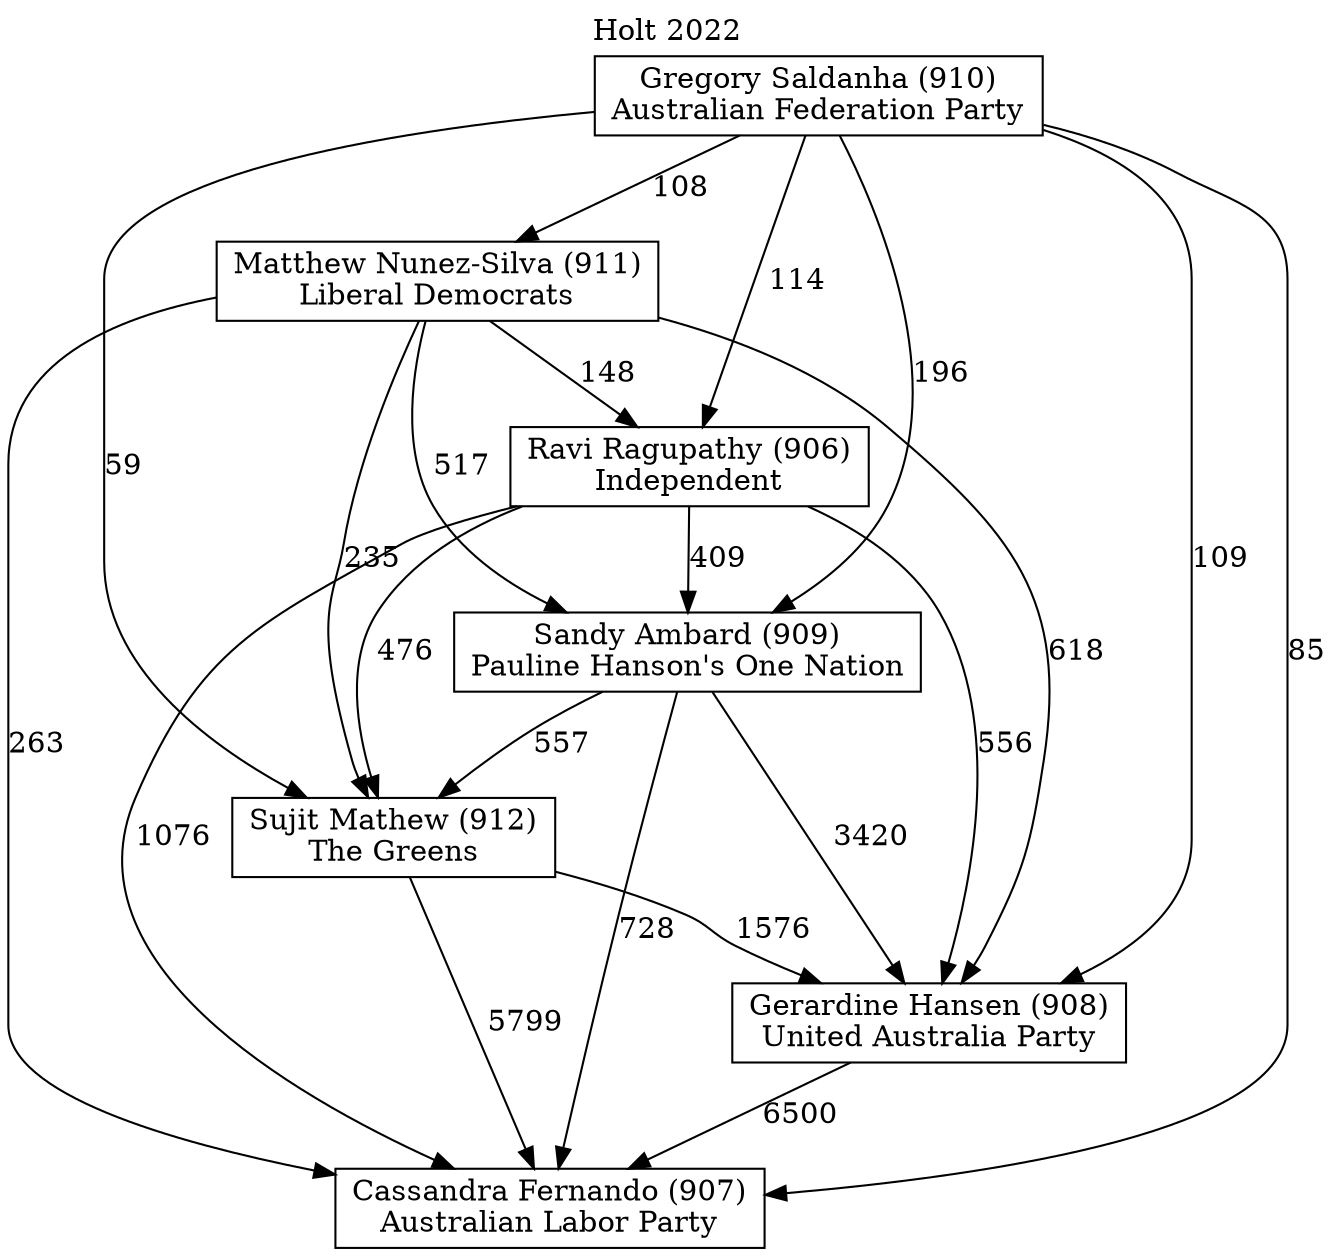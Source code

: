 // House preference flow
digraph "Cassandra Fernando (907)_Holt_2022" {
	graph [label="Holt 2022" labelloc=t mclimit=10]
	node [shape=box]
	"Matthew Nunez-Silva (911)" [label="Matthew Nunez-Silva (911)
Liberal Democrats"]
	"Cassandra Fernando (907)" [label="Cassandra Fernando (907)
Australian Labor Party"]
	"Gregory Saldanha (910)" [label="Gregory Saldanha (910)
Australian Federation Party"]
	"Gerardine Hansen (908)" [label="Gerardine Hansen (908)
United Australia Party"]
	"Ravi Ragupathy (906)" [label="Ravi Ragupathy (906)
Independent"]
	"Sandy Ambard (909)" [label="Sandy Ambard (909)
Pauline Hanson's One Nation"]
	"Sujit Mathew (912)" [label="Sujit Mathew (912)
The Greens"]
	"Gregory Saldanha (910)" -> "Sandy Ambard (909)" [label=196]
	"Ravi Ragupathy (906)" -> "Cassandra Fernando (907)" [label=1076]
	"Sandy Ambard (909)" -> "Sujit Mathew (912)" [label=557]
	"Matthew Nunez-Silva (911)" -> "Sandy Ambard (909)" [label=517]
	"Sandy Ambard (909)" -> "Gerardine Hansen (908)" [label=3420]
	"Ravi Ragupathy (906)" -> "Gerardine Hansen (908)" [label=556]
	"Gerardine Hansen (908)" -> "Cassandra Fernando (907)" [label=6500]
	"Sujit Mathew (912)" -> "Cassandra Fernando (907)" [label=5799]
	"Matthew Nunez-Silva (911)" -> "Ravi Ragupathy (906)" [label=148]
	"Matthew Nunez-Silva (911)" -> "Sujit Mathew (912)" [label=235]
	"Gregory Saldanha (910)" -> "Matthew Nunez-Silva (911)" [label=108]
	"Sujit Mathew (912)" -> "Gerardine Hansen (908)" [label=1576]
	"Gregory Saldanha (910)" -> "Ravi Ragupathy (906)" [label=114]
	"Matthew Nunez-Silva (911)" -> "Cassandra Fernando (907)" [label=263]
	"Ravi Ragupathy (906)" -> "Sujit Mathew (912)" [label=476]
	"Sandy Ambard (909)" -> "Cassandra Fernando (907)" [label=728]
	"Gregory Saldanha (910)" -> "Gerardine Hansen (908)" [label=109]
	"Gregory Saldanha (910)" -> "Cassandra Fernando (907)" [label=85]
	"Gregory Saldanha (910)" -> "Sujit Mathew (912)" [label=59]
	"Matthew Nunez-Silva (911)" -> "Gerardine Hansen (908)" [label=618]
	"Ravi Ragupathy (906)" -> "Sandy Ambard (909)" [label=409]
}
